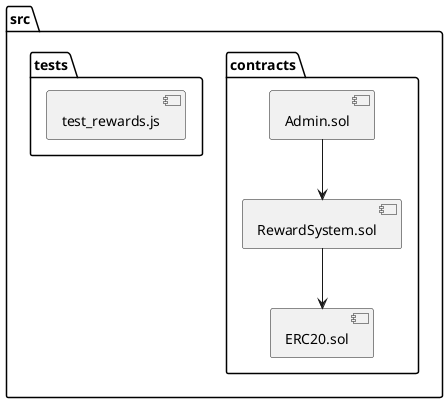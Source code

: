 @startuml Package_Diagram
folder "src" {
  folder "contracts" {
    [ERC20.sol]
    [RewardSystem.sol]
    [Admin.sol]
  }
  folder "tests" {
    [test_rewards.js]
  }
}
[RewardSystem.sol] --> [ERC20.sol]
[Admin.sol] --> [RewardSystem.sol]
@enduml